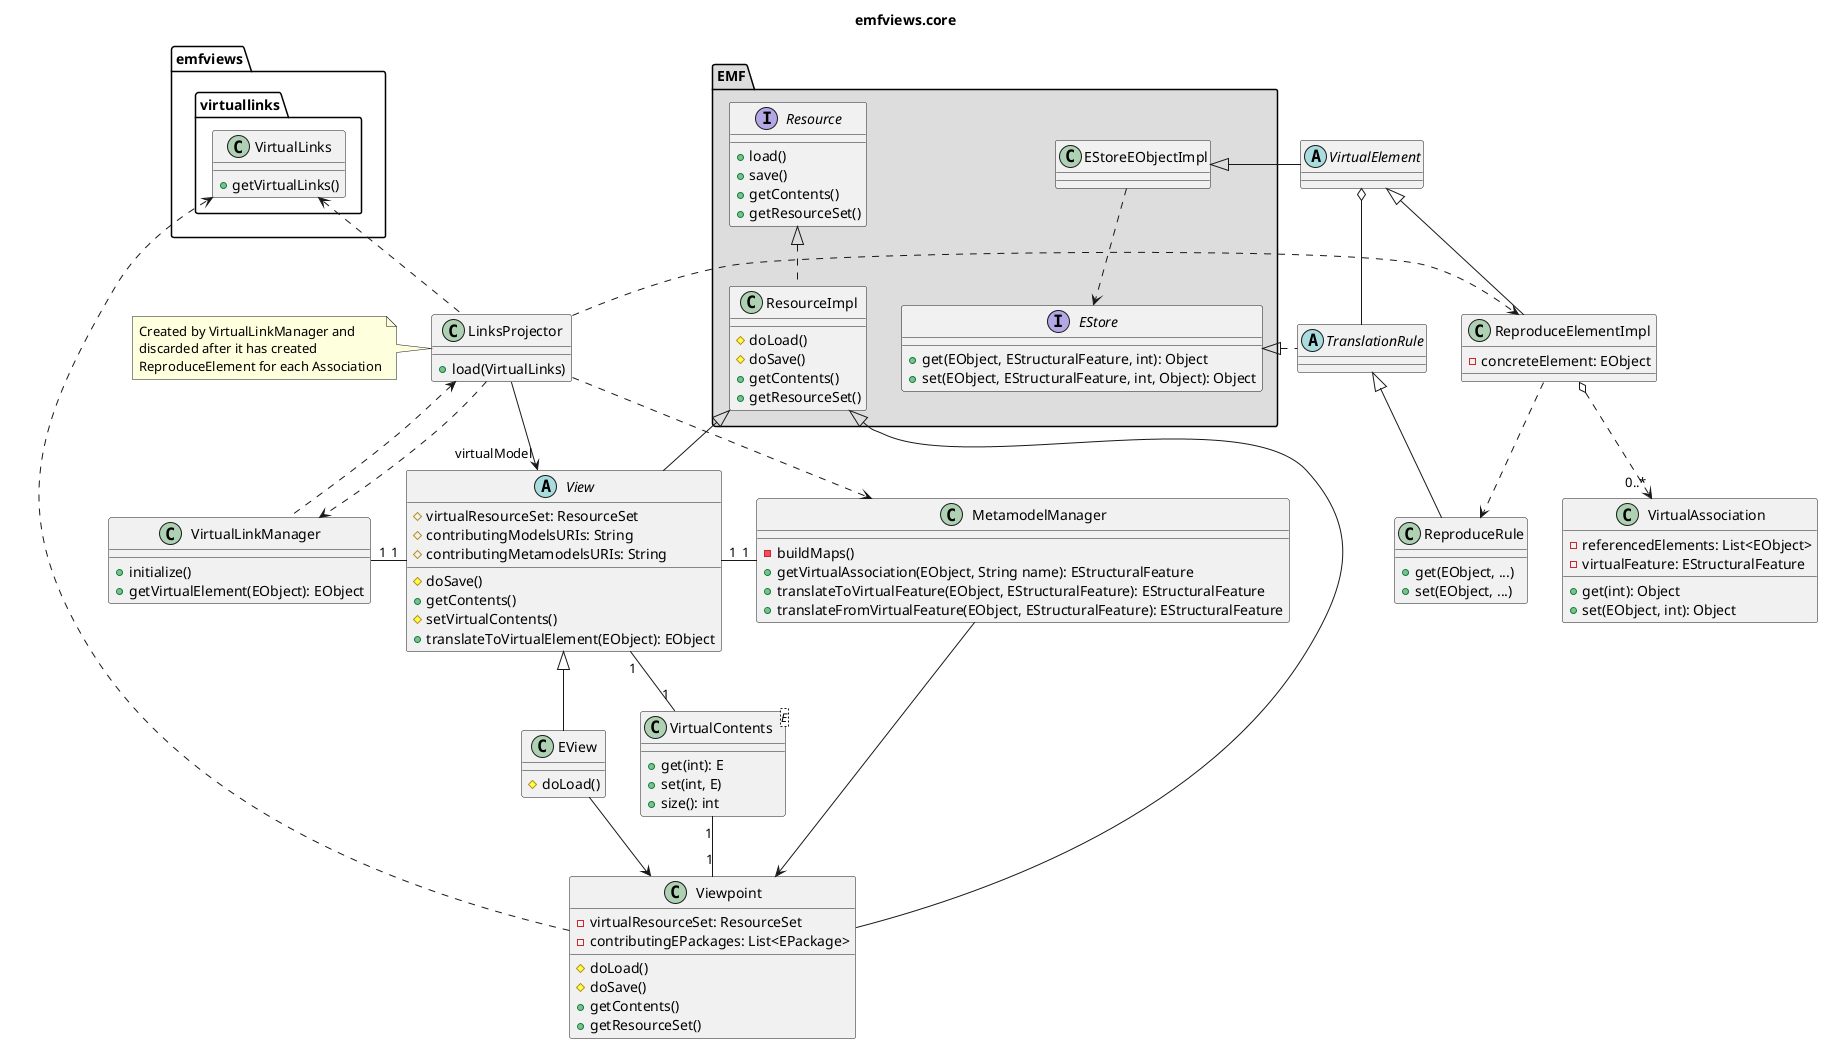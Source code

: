 @startuml

title emfviews.core

'~~~~~~~~~~~~~~~~~~~~~~~~~~~~~~~~~~~~~~~~~~~~~~~~~~~~~~~~~~~~~~~~~~~~~~~~~~~~
' EMF Package

package EMF #DDDDDD {

  interface Resource {
    +load()
    +save()
    +getContents()
    +getResourceSet()
  }

  class ResourceImpl {
    #doLoad()
    #doSave()
    +getContents()
    +getResourceSet()
  }

  class EStoreEObjectImpl {
  }

  interface EStore {
    +get(EObject, EStructuralFeature, int): Object
    +set(EObject, EStructuralFeature, int, Object): Object
  }

}

EStoreEObjectImpl ..> EStore

'~~~~~~~~~~~~~~~~~~~~~~~~~~~~~~~~~~~~~~~~~~~~~~~~~~~~~~~~~~~~~~~~~~~~~~~~~~~~
' VirtualLinks package

package emfviews.virtuallinks {

  class VirtualLinks {
    +getVirtualLinks()
  }

}

'~~~~~~~~~~~~~~~~~~~~~~~~~~~~~~~~~~~~~~~~~~~~~~~~~~~~~~~~~~~~~~~~~~~~~~~~~~~~
' EMFViews package

abstract class View {
  #virtualResourceSet: ResourceSet
  #contributingModelsURIs: String
  #contributingMetamodelsURIs: String
  #doSave()
  +getContents()
  #setVirtualContents()
  +translateToVirtualElement(EObject): EObject
}

class Viewpoint {
  -virtualResourceSet: ResourceSet
  -contributingEPackages: List<EPackage>
  #doLoad()
  #doSave()
  +getContents()
  +getResourceSet()
}

class EView {
  #doLoad()
}

class VirtualLinkManager {
  +initialize()
  +getVirtualElement(EObject): EObject
}

class MetamodelManager {
  -buildMaps()
  +getVirtualAssociation(EObject, String name): EStructuralFeature
  +translateToVirtualFeature(EObject, EStructuralFeature): EStructuralFeature
  +translateFromVirtualFeature(EObject, EStructuralFeature): EStructuralFeature
}

class LinksProjector {
  +load(VirtualLinks)
}

note left
  Created by VirtualLinkManager and
  discarded after it has created
  ReproduceElement for each Association
end note

class VirtualContents<E> {
  +get(int): E
  +set(int, E)
  +size(): int
}

class ReproduceElementImpl {
  -concreteElement: EObject
}

class VirtualAssociation {
  -referencedElements: List<EObject>
  -virtualFeature: EStructuralFeature
  +get(int): Object
  +set(EObject, int): Object
}

abstract class VirtualElement {
}

abstract class TranslationRule {
}

class ReproduceRule {
  +get(EObject, ...)
  +set(EObject, ...)

}

'~~~~~~~~~~~~~~~~~~~~~~~~~~~~~~~~~~~~~~~~~~~~~~~~~~~~~~~~~~~~~~~~~~~~~~~~~~~~
' Relationships

Resource <|.. ResourceImpl
ResourceImpl <|-- View

View <|-- EView
View "1" -left "1" VirtualLinkManager
View "1" -right "1" MetamodelManager

View "1" -- "1" VirtualContents

EView -[hidden]right- VirtualContents

ResourceImpl <|-- Viewpoint
MetamodelManager --> Viewpoint

EView -> Viewpoint

VirtualContents "1" -- "1" Viewpoint

Viewpoint ..> VirtualLinks

LinksProjector --> "virtualModel" View
LinksProjector <.. VirtualLinkManager
LinksProjector ..> VirtualLinkManager
LinksProjector ..> MetamodelManager
VirtualLinks <.. LinksProjector
LinksProjector .> ReproduceElementImpl

VirtualElement <|-- ReproduceElementImpl

VirtualElement -left|> EStoreEObjectImpl

VirtualElement o-- TranslationRule

EStore <|. TranslationRule
TranslationRule <|-- ReproduceRule

ReproduceElementImpl o..> "0..*" VirtualAssociation
ReproduceElementImpl ..> ReproduceRule

@enduml


'~~~~~~~~~~~~~~~~~~~~~~~~~~~~~~~~~~~~~~~~~~~~~~~~~~~~~~~~~~~~~~~~~~~~~~~~~~~~
' Sequence diagram for LinksProjector

@startuml

title LinksProjector.loadAssociations

LinksProjector -> VirtualLinkManager : getVirtualElement
activate VirtualLinkManager

create ReproduceElementImpl
VirtualLinkManager -> ReproduceElementImpl : new
VirtualLinkManager -> LinksProjector
deactivate VirtualLinkManager

LinksProjector -> MetamodelManager : getVirtualAssociation
activate MetamodelManager
MetamodelManager -> MetamodelManager : virtualAssociations
MetamodelManager -> LinksProjector
deactivate MetamodelManager

LinksProjector -> ReproduceElementImpl : setVirtualAssociation
activate ReproduceElementImpl

create VirtualAssociation
ReproduceElementImpl -> VirtualAssociation : new
ReproduceElementImpl -> ReproduceElementImpl : virtualAssociations
deactivate ReproduceElementImpl

@enduml
